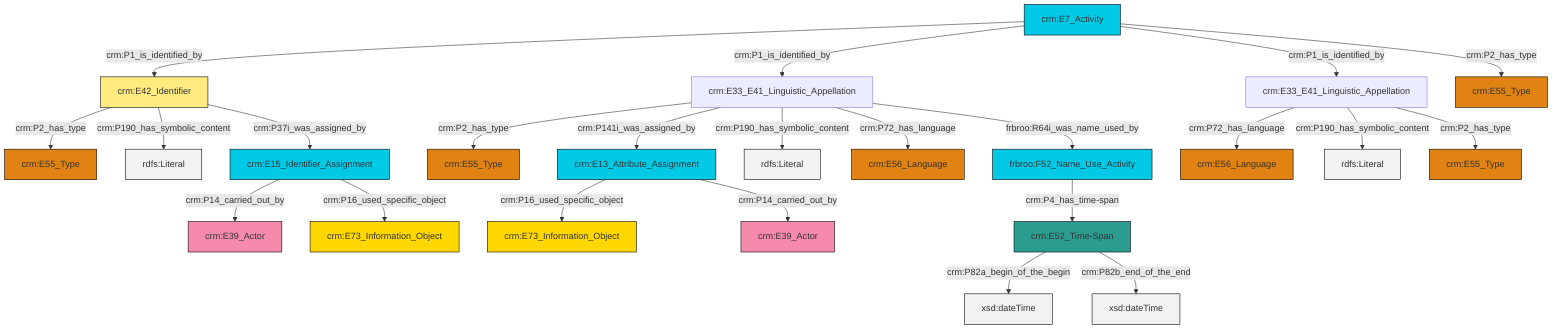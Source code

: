 graph TD
classDef Literal fill:#f2f2f2,stroke:#000000;
classDef CRM_Entity fill:#FFFFFF,stroke:#000000;
classDef Temporal_Entity fill:#00C9E6, stroke:#000000;
classDef Type fill:#E18312, stroke:#000000;
classDef Time-Span fill:#2C9C91, stroke:#000000;
classDef Appellation fill:#FFEB7F, stroke:#000000;
classDef Place fill:#008836, stroke:#000000;
classDef Persistent_Item fill:#B266B2, stroke:#000000;
classDef Conceptual_Object fill:#FFD700, stroke:#000000;
classDef Physical_Thing fill:#D2B48C, stroke:#000000;
classDef Actor fill:#f58aad, stroke:#000000;
classDef PC_Classes fill:#4ce600, stroke:#000000;
classDef Multi fill:#cccccc,stroke:#000000;

4["frbroo:F52_Name_Use_Activity"]:::Temporal_Entity -->|crm:P4_has_time-span| 5["crm:E52_Time-Span"]:::Time-Span
6["crm:E42_Identifier"]:::Appellation -->|crm:P2_has_type| 7["crm:E55_Type"]:::Type
8["crm:E7_Activity"]:::Temporal_Entity -->|crm:P1_is_identified_by| 6["crm:E42_Identifier"]:::Appellation
0["crm:E13_Attribute_Assignment"]:::Temporal_Entity -->|crm:P16_used_specific_object| 9["crm:E73_Information_Object"]:::Conceptual_Object
10["crm:E15_Identifier_Assignment"]:::Temporal_Entity -->|crm:P14_carried_out_by| 11["crm:E39_Actor"]:::Actor
12["crm:E33_E41_Linguistic_Appellation"]:::Default -->|crm:P72_has_language| 13["crm:E56_Language"]:::Type
10["crm:E15_Identifier_Assignment"]:::Temporal_Entity -->|crm:P16_used_specific_object| 15["crm:E73_Information_Object"]:::Conceptual_Object
16["crm:E33_E41_Linguistic_Appellation"]:::Default -->|crm:P2_has_type| 17["crm:E55_Type"]:::Type
5["crm:E52_Time-Span"]:::Time-Span -->|crm:P82a_begin_of_the_begin| 20[xsd:dateTime]:::Literal
16["crm:E33_E41_Linguistic_Appellation"]:::Default -->|crm:P141i_was_assigned_by| 0["crm:E13_Attribute_Assignment"]:::Temporal_Entity
6["crm:E42_Identifier"]:::Appellation -->|crm:P190_has_symbolic_content| 21[rdfs:Literal]:::Literal
8["crm:E7_Activity"]:::Temporal_Entity -->|crm:P1_is_identified_by| 16["crm:E33_E41_Linguistic_Appellation"]:::Default
16["crm:E33_E41_Linguistic_Appellation"]:::Default -->|crm:P190_has_symbolic_content| 28[rdfs:Literal]:::Literal
8["crm:E7_Activity"]:::Temporal_Entity -->|crm:P1_is_identified_by| 12["crm:E33_E41_Linguistic_Appellation"]:::Default
8["crm:E7_Activity"]:::Temporal_Entity -->|crm:P2_has_type| 2["crm:E55_Type"]:::Type
5["crm:E52_Time-Span"]:::Time-Span -->|crm:P82b_end_of_the_end| 31[xsd:dateTime]:::Literal
16["crm:E33_E41_Linguistic_Appellation"]:::Default -->|crm:P72_has_language| 18["crm:E56_Language"]:::Type
0["crm:E13_Attribute_Assignment"]:::Temporal_Entity -->|crm:P14_carried_out_by| 22["crm:E39_Actor"]:::Actor
12["crm:E33_E41_Linguistic_Appellation"]:::Default -->|crm:P190_has_symbolic_content| 37[rdfs:Literal]:::Literal
12["crm:E33_E41_Linguistic_Appellation"]:::Default -->|crm:P2_has_type| 32["crm:E55_Type"]:::Type
6["crm:E42_Identifier"]:::Appellation -->|crm:P37i_was_assigned_by| 10["crm:E15_Identifier_Assignment"]:::Temporal_Entity
16["crm:E33_E41_Linguistic_Appellation"]:::Default -->|frbroo:R64i_was_name_used_by| 4["frbroo:F52_Name_Use_Activity"]:::Temporal_Entity